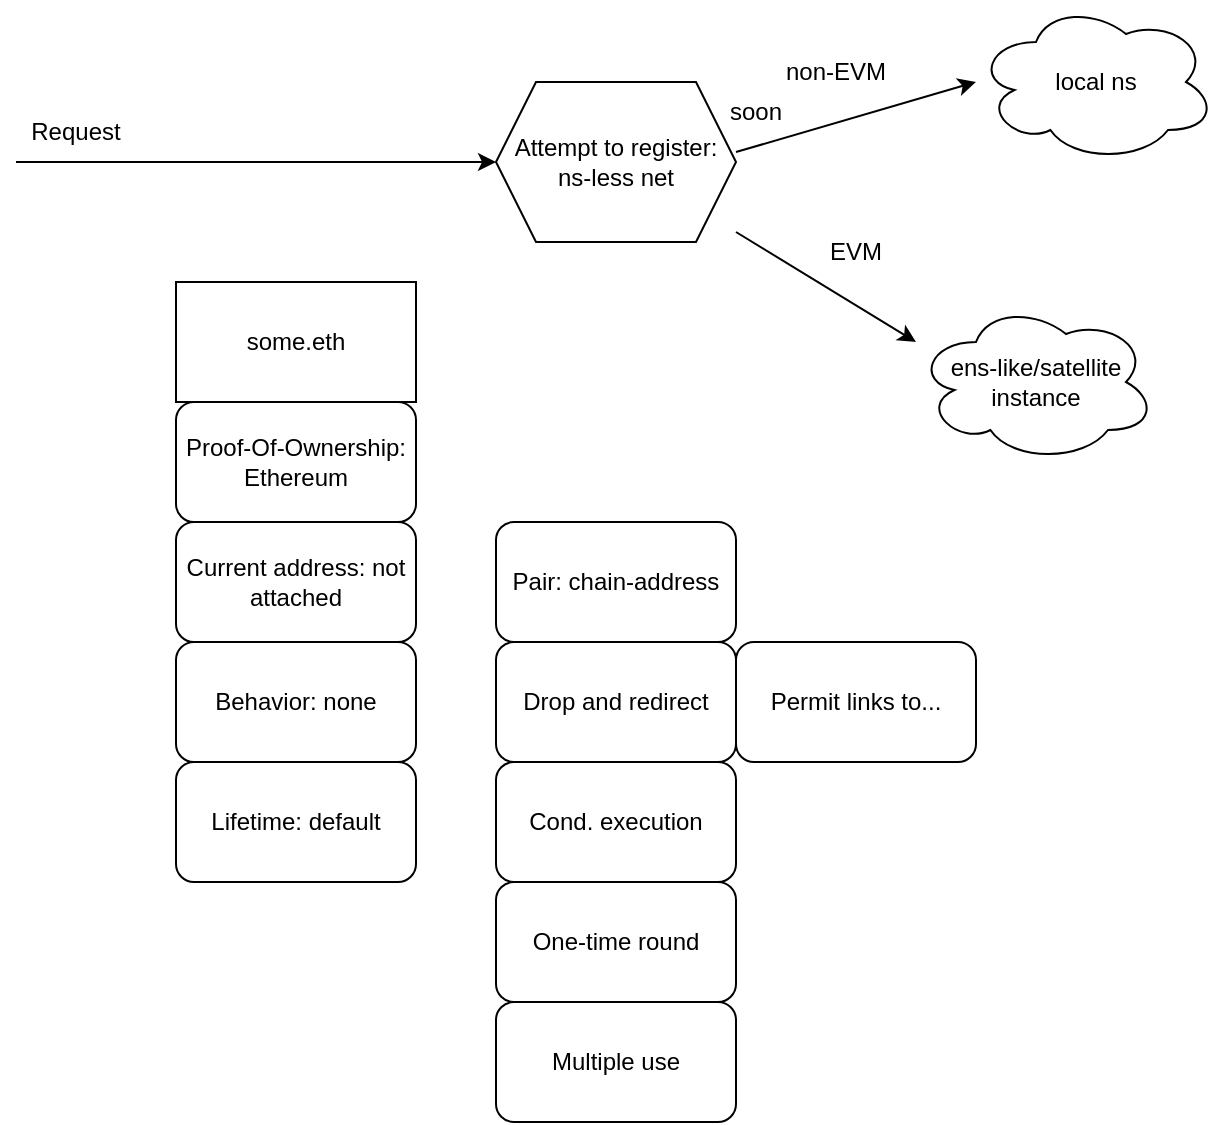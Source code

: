 <mxfile version="22.0.2" type="device">
  <diagram name="Page-1" id="FQmjvErU8okejdmYz6er">
    <mxGraphModel dx="1050" dy="566" grid="1" gridSize="10" guides="1" tooltips="1" connect="1" arrows="1" fold="1" page="1" pageScale="1" pageWidth="850" pageHeight="1100" math="0" shadow="0">
      <root>
        <mxCell id="0" />
        <mxCell id="1" parent="0" />
        <mxCell id="KxjbceCW6tKYcpUBKD2l-1" value="some.eth" style="rounded=0;whiteSpace=wrap;html=1;" vertex="1" parent="1">
          <mxGeometry x="240" y="140" width="120" height="60" as="geometry" />
        </mxCell>
        <mxCell id="KxjbceCW6tKYcpUBKD2l-2" value="Proof-Of-Ownership: Ethereum" style="rounded=1;whiteSpace=wrap;html=1;" vertex="1" parent="1">
          <mxGeometry x="240" y="200" width="120" height="60" as="geometry" />
        </mxCell>
        <mxCell id="KxjbceCW6tKYcpUBKD2l-3" value="Current address: not attached" style="rounded=1;whiteSpace=wrap;html=1;" vertex="1" parent="1">
          <mxGeometry x="240" y="260" width="120" height="60" as="geometry" />
        </mxCell>
        <mxCell id="KxjbceCW6tKYcpUBKD2l-4" value="Behavior: none" style="rounded=1;whiteSpace=wrap;html=1;" vertex="1" parent="1">
          <mxGeometry x="240" y="320" width="120" height="60" as="geometry" />
        </mxCell>
        <mxCell id="KxjbceCW6tKYcpUBKD2l-5" value="Pair: chain-address" style="rounded=1;whiteSpace=wrap;html=1;" vertex="1" parent="1">
          <mxGeometry x="400" y="260" width="120" height="60" as="geometry" />
        </mxCell>
        <mxCell id="KxjbceCW6tKYcpUBKD2l-6" value="One-time round" style="rounded=1;whiteSpace=wrap;html=1;" vertex="1" parent="1">
          <mxGeometry x="400" y="440" width="120" height="60" as="geometry" />
        </mxCell>
        <mxCell id="KxjbceCW6tKYcpUBKD2l-7" value="Multiple use" style="rounded=1;whiteSpace=wrap;html=1;" vertex="1" parent="1">
          <mxGeometry x="400" y="500" width="120" height="60" as="geometry" />
        </mxCell>
        <mxCell id="KxjbceCW6tKYcpUBKD2l-8" value="Lifetime: default" style="rounded=1;whiteSpace=wrap;html=1;" vertex="1" parent="1">
          <mxGeometry x="240" y="380" width="120" height="60" as="geometry" />
        </mxCell>
        <mxCell id="KxjbceCW6tKYcpUBKD2l-9" value="Drop and redirect" style="rounded=1;whiteSpace=wrap;html=1;" vertex="1" parent="1">
          <mxGeometry x="400" y="320" width="120" height="60" as="geometry" />
        </mxCell>
        <mxCell id="KxjbceCW6tKYcpUBKD2l-10" value="Cond. execution" style="rounded=1;whiteSpace=wrap;html=1;" vertex="1" parent="1">
          <mxGeometry x="400" y="380" width="120" height="60" as="geometry" />
        </mxCell>
        <mxCell id="KxjbceCW6tKYcpUBKD2l-11" value="Permit links to..." style="rounded=1;whiteSpace=wrap;html=1;" vertex="1" parent="1">
          <mxGeometry x="520" y="320" width="120" height="60" as="geometry" />
        </mxCell>
        <mxCell id="KxjbceCW6tKYcpUBKD2l-13" value="Attempt to register:&lt;br&gt;ns-less net" style="shape=hexagon;perimeter=hexagonPerimeter2;whiteSpace=wrap;html=1;fixedSize=1;" vertex="1" parent="1">
          <mxGeometry x="400" y="40" width="120" height="80" as="geometry" />
        </mxCell>
        <mxCell id="KxjbceCW6tKYcpUBKD2l-15" value="" style="endArrow=classic;html=1;rounded=0;entryX=0;entryY=0.5;entryDx=0;entryDy=0;" edge="1" parent="1" target="KxjbceCW6tKYcpUBKD2l-13">
          <mxGeometry width="50" height="50" relative="1" as="geometry">
            <mxPoint x="160" y="80" as="sourcePoint" />
            <mxPoint x="210" y="30" as="targetPoint" />
          </mxGeometry>
        </mxCell>
        <mxCell id="KxjbceCW6tKYcpUBKD2l-16" value="Request" style="text;html=1;strokeColor=none;fillColor=none;align=center;verticalAlign=middle;whiteSpace=wrap;rounded=0;" vertex="1" parent="1">
          <mxGeometry x="160" y="50" width="60" height="30" as="geometry" />
        </mxCell>
        <mxCell id="KxjbceCW6tKYcpUBKD2l-19" value="" style="endArrow=classic;html=1;rounded=0;" edge="1" parent="1">
          <mxGeometry width="50" height="50" relative="1" as="geometry">
            <mxPoint x="520" y="75" as="sourcePoint" />
            <mxPoint x="640" y="40" as="targetPoint" />
          </mxGeometry>
        </mxCell>
        <mxCell id="KxjbceCW6tKYcpUBKD2l-20" value="" style="endArrow=classic;html=1;rounded=0;" edge="1" parent="1">
          <mxGeometry width="50" height="50" relative="1" as="geometry">
            <mxPoint x="520" y="115" as="sourcePoint" />
            <mxPoint x="610" y="170" as="targetPoint" />
          </mxGeometry>
        </mxCell>
        <mxCell id="KxjbceCW6tKYcpUBKD2l-21" value="EVM" style="text;html=1;strokeColor=none;fillColor=none;align=center;verticalAlign=middle;whiteSpace=wrap;rounded=0;" vertex="1" parent="1">
          <mxGeometry x="550" y="110" width="60" height="30" as="geometry" />
        </mxCell>
        <mxCell id="KxjbceCW6tKYcpUBKD2l-22" value="non-EVM" style="text;html=1;strokeColor=none;fillColor=none;align=center;verticalAlign=middle;whiteSpace=wrap;rounded=0;" vertex="1" parent="1">
          <mxGeometry x="540" y="20" width="60" height="30" as="geometry" />
        </mxCell>
        <mxCell id="KxjbceCW6tKYcpUBKD2l-23" value="local ns" style="ellipse;shape=cloud;whiteSpace=wrap;html=1;" vertex="1" parent="1">
          <mxGeometry x="640" width="120" height="80" as="geometry" />
        </mxCell>
        <mxCell id="KxjbceCW6tKYcpUBKD2l-24" value="ens-like/satellite&lt;br&gt;instance" style="ellipse;shape=cloud;whiteSpace=wrap;html=1;" vertex="1" parent="1">
          <mxGeometry x="610" y="150" width="120" height="80" as="geometry" />
        </mxCell>
        <mxCell id="KxjbceCW6tKYcpUBKD2l-25" value="soon" style="text;html=1;strokeColor=none;fillColor=none;align=center;verticalAlign=middle;whiteSpace=wrap;rounded=0;" vertex="1" parent="1">
          <mxGeometry x="500" y="40" width="60" height="30" as="geometry" />
        </mxCell>
      </root>
    </mxGraphModel>
  </diagram>
</mxfile>

